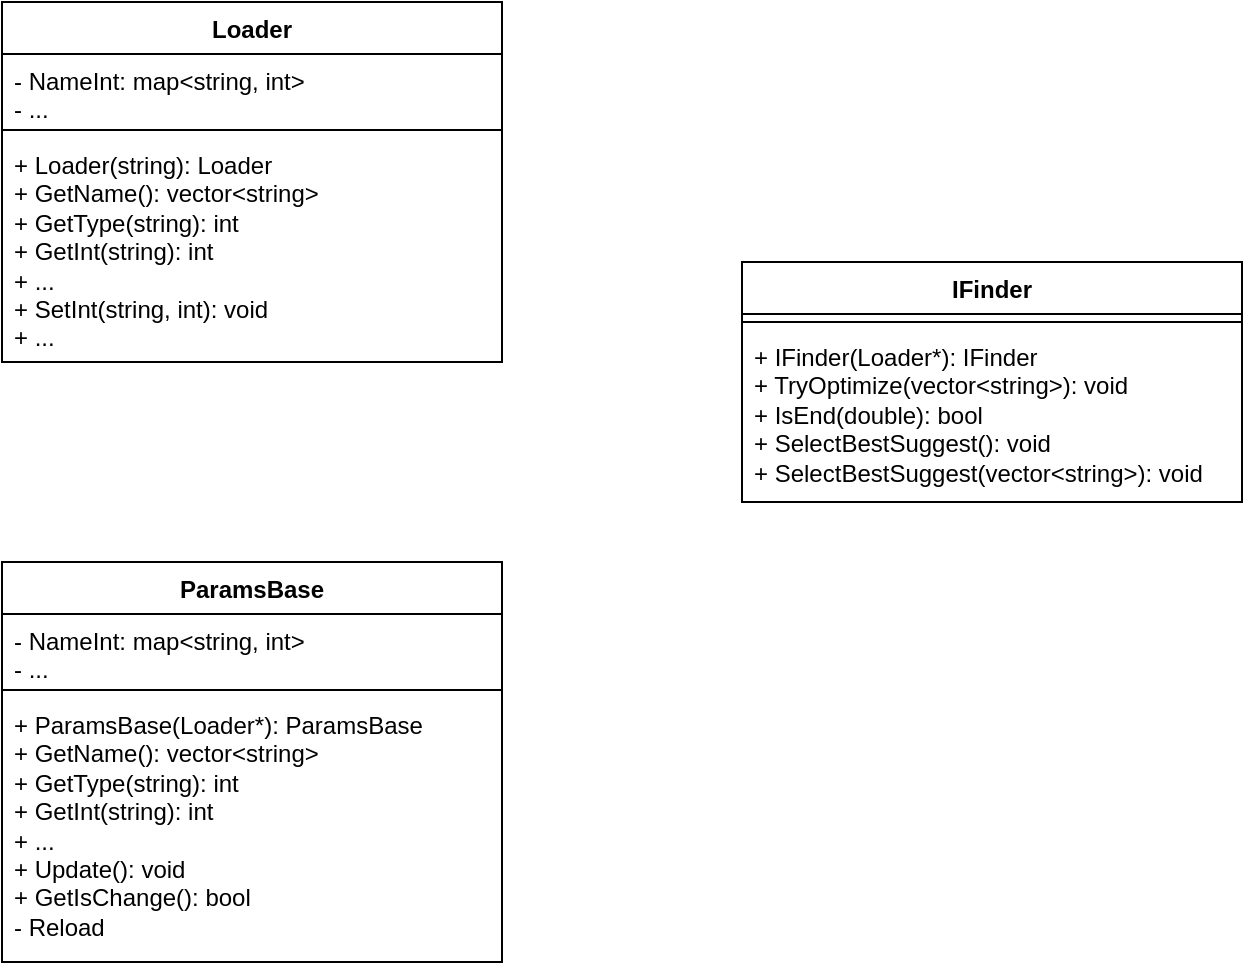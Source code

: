<mxfile version="21.1.4" type="device">
  <diagram id="C5RBs43oDa-KdzZeNtuy" name="Page-1">
    <mxGraphModel dx="2074" dy="1143" grid="1" gridSize="10" guides="1" tooltips="1" connect="1" arrows="1" fold="1" page="1" pageScale="1" pageWidth="827" pageHeight="1169" math="0" shadow="0">
      <root>
        <mxCell id="WIyWlLk6GJQsqaUBKTNV-0" />
        <mxCell id="WIyWlLk6GJQsqaUBKTNV-1" parent="WIyWlLk6GJQsqaUBKTNV-0" />
        <mxCell id="CQcg4G0rpS13cacDEzsN-0" value="Loader" style="swimlane;fontStyle=1;align=center;verticalAlign=top;childLayout=stackLayout;horizontal=1;startSize=26;horizontalStack=0;resizeParent=1;resizeParentMax=0;resizeLast=0;collapsible=1;marginBottom=0;whiteSpace=wrap;html=1;" vertex="1" parent="WIyWlLk6GJQsqaUBKTNV-1">
          <mxGeometry x="80" y="80" width="250" height="180" as="geometry" />
        </mxCell>
        <mxCell id="CQcg4G0rpS13cacDEzsN-1" value="- NameInt: map&amp;lt;string, int&amp;gt;&lt;br&gt;- ..." style="text;strokeColor=none;fillColor=none;align=left;verticalAlign=top;spacingLeft=4;spacingRight=4;overflow=hidden;rotatable=0;points=[[0,0.5],[1,0.5]];portConstraint=eastwest;whiteSpace=wrap;html=1;" vertex="1" parent="CQcg4G0rpS13cacDEzsN-0">
          <mxGeometry y="26" width="250" height="34" as="geometry" />
        </mxCell>
        <mxCell id="CQcg4G0rpS13cacDEzsN-2" value="" style="line;strokeWidth=1;fillColor=none;align=left;verticalAlign=middle;spacingTop=-1;spacingLeft=3;spacingRight=3;rotatable=0;labelPosition=right;points=[];portConstraint=eastwest;strokeColor=inherit;" vertex="1" parent="CQcg4G0rpS13cacDEzsN-0">
          <mxGeometry y="60" width="250" height="8" as="geometry" />
        </mxCell>
        <mxCell id="CQcg4G0rpS13cacDEzsN-3" value="+&amp;nbsp;Loader(string): Loader&lt;br&gt;+ GetName(): vector&amp;lt;string&amp;gt;&lt;br&gt;+ GetType(string): int&lt;br&gt;+ GetInt(string): int&lt;br&gt;+ ...&lt;br&gt;+ SetInt(string, int): void&lt;br&gt;+ ..." style="text;strokeColor=none;fillColor=none;align=left;verticalAlign=top;spacingLeft=4;spacingRight=4;overflow=hidden;rotatable=0;points=[[0,0.5],[1,0.5]];portConstraint=eastwest;whiteSpace=wrap;html=1;" vertex="1" parent="CQcg4G0rpS13cacDEzsN-0">
          <mxGeometry y="68" width="250" height="112" as="geometry" />
        </mxCell>
        <mxCell id="CQcg4G0rpS13cacDEzsN-4" value="ParamsBase" style="swimlane;fontStyle=1;align=center;verticalAlign=top;childLayout=stackLayout;horizontal=1;startSize=26;horizontalStack=0;resizeParent=1;resizeParentMax=0;resizeLast=0;collapsible=1;marginBottom=0;whiteSpace=wrap;html=1;" vertex="1" parent="WIyWlLk6GJQsqaUBKTNV-1">
          <mxGeometry x="80" y="360" width="250" height="200" as="geometry" />
        </mxCell>
        <mxCell id="CQcg4G0rpS13cacDEzsN-5" value="- NameInt: map&amp;lt;string, int&amp;gt;&lt;br&gt;- ..." style="text;strokeColor=none;fillColor=none;align=left;verticalAlign=top;spacingLeft=4;spacingRight=4;overflow=hidden;rotatable=0;points=[[0,0.5],[1,0.5]];portConstraint=eastwest;whiteSpace=wrap;html=1;" vertex="1" parent="CQcg4G0rpS13cacDEzsN-4">
          <mxGeometry y="26" width="250" height="34" as="geometry" />
        </mxCell>
        <mxCell id="CQcg4G0rpS13cacDEzsN-6" value="" style="line;strokeWidth=1;fillColor=none;align=left;verticalAlign=middle;spacingTop=-1;spacingLeft=3;spacingRight=3;rotatable=0;labelPosition=right;points=[];portConstraint=eastwest;strokeColor=inherit;" vertex="1" parent="CQcg4G0rpS13cacDEzsN-4">
          <mxGeometry y="60" width="250" height="8" as="geometry" />
        </mxCell>
        <mxCell id="CQcg4G0rpS13cacDEzsN-7" value="+&amp;nbsp;ParamsBase(Loader*): ParamsBase&lt;br&gt;+ GetName(): vector&amp;lt;string&amp;gt;&lt;br&gt;+ GetType(string): int&lt;br&gt;+ GetInt(string): int&lt;br&gt;+ ...&lt;br&gt;+ Update(): void&lt;br&gt;+&amp;nbsp;GetIsChange(): bool&lt;br&gt;- Reload" style="text;strokeColor=none;fillColor=none;align=left;verticalAlign=top;spacingLeft=4;spacingRight=4;overflow=hidden;rotatable=0;points=[[0,0.5],[1,0.5]];portConstraint=eastwest;whiteSpace=wrap;html=1;" vertex="1" parent="CQcg4G0rpS13cacDEzsN-4">
          <mxGeometry y="68" width="250" height="132" as="geometry" />
        </mxCell>
        <mxCell id="CQcg4G0rpS13cacDEzsN-8" value="IFinder" style="swimlane;fontStyle=1;align=center;verticalAlign=top;childLayout=stackLayout;horizontal=1;startSize=26;horizontalStack=0;resizeParent=1;resizeParentMax=0;resizeLast=0;collapsible=1;marginBottom=0;whiteSpace=wrap;html=1;" vertex="1" parent="WIyWlLk6GJQsqaUBKTNV-1">
          <mxGeometry x="450" y="210" width="250" height="120" as="geometry" />
        </mxCell>
        <mxCell id="CQcg4G0rpS13cacDEzsN-10" value="" style="line;strokeWidth=1;fillColor=none;align=left;verticalAlign=middle;spacingTop=-1;spacingLeft=3;spacingRight=3;rotatable=0;labelPosition=right;points=[];portConstraint=eastwest;strokeColor=inherit;" vertex="1" parent="CQcg4G0rpS13cacDEzsN-8">
          <mxGeometry y="26" width="250" height="8" as="geometry" />
        </mxCell>
        <mxCell id="CQcg4G0rpS13cacDEzsN-11" value="+&amp;nbsp;IFinder(Loader*):&amp;nbsp;IFinder&lt;br&gt;+ TryOptimize(vector&amp;lt;string&amp;gt;): void&lt;br&gt;+ IsEnd(double): bool&lt;br&gt;+ SelectBestSuggest(): void&lt;br&gt;+ SelectBestSuggest(vector&amp;lt;string&amp;gt;): void" style="text;strokeColor=none;fillColor=none;align=left;verticalAlign=top;spacingLeft=4;spacingRight=4;overflow=hidden;rotatable=0;points=[[0,0.5],[1,0.5]];portConstraint=eastwest;whiteSpace=wrap;html=1;" vertex="1" parent="CQcg4G0rpS13cacDEzsN-8">
          <mxGeometry y="34" width="250" height="86" as="geometry" />
        </mxCell>
      </root>
    </mxGraphModel>
  </diagram>
</mxfile>
